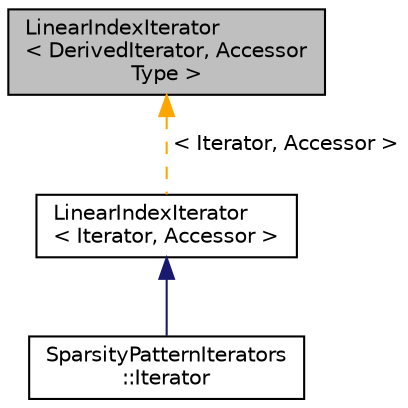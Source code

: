 digraph "LinearIndexIterator&lt; DerivedIterator, AccessorType &gt;"
{
 // LATEX_PDF_SIZE
  edge [fontname="Helvetica",fontsize="10",labelfontname="Helvetica",labelfontsize="10"];
  node [fontname="Helvetica",fontsize="10",shape=record];
  Node1 [label="LinearIndexIterator\l\< DerivedIterator, Accessor\lType \>",height=0.2,width=0.4,color="black", fillcolor="grey75", style="filled", fontcolor="black",tooltip=" "];
  Node1 -> Node2 [dir="back",color="orange",fontsize="10",style="dashed",label=" \< Iterator, Accessor \>" ,fontname="Helvetica"];
  Node2 [label="LinearIndexIterator\l\< Iterator, Accessor \>",height=0.2,width=0.4,color="black", fillcolor="white", style="filled",URL="$classLinearIndexIterator.html",tooltip=" "];
  Node2 -> Node3 [dir="back",color="midnightblue",fontsize="10",style="solid",fontname="Helvetica"];
  Node3 [label="SparsityPatternIterators\l::Iterator",height=0.2,width=0.4,color="black", fillcolor="white", style="filled",URL="$classSparsityPatternIterators_1_1Iterator.html",tooltip=" "];
}
